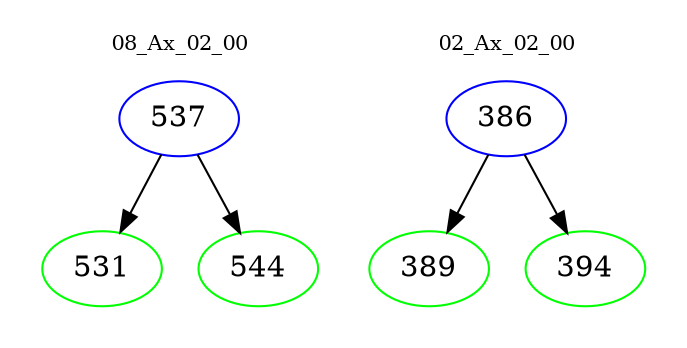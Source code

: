 digraph{
subgraph cluster_0 {
color = white
label = "08_Ax_02_00";
fontsize=10;
T0_537 [label="537", color="blue"]
T0_537 -> T0_531 [color="black"]
T0_531 [label="531", color="green"]
T0_537 -> T0_544 [color="black"]
T0_544 [label="544", color="green"]
}
subgraph cluster_1 {
color = white
label = "02_Ax_02_00";
fontsize=10;
T1_386 [label="386", color="blue"]
T1_386 -> T1_389 [color="black"]
T1_389 [label="389", color="green"]
T1_386 -> T1_394 [color="black"]
T1_394 [label="394", color="green"]
}
}
